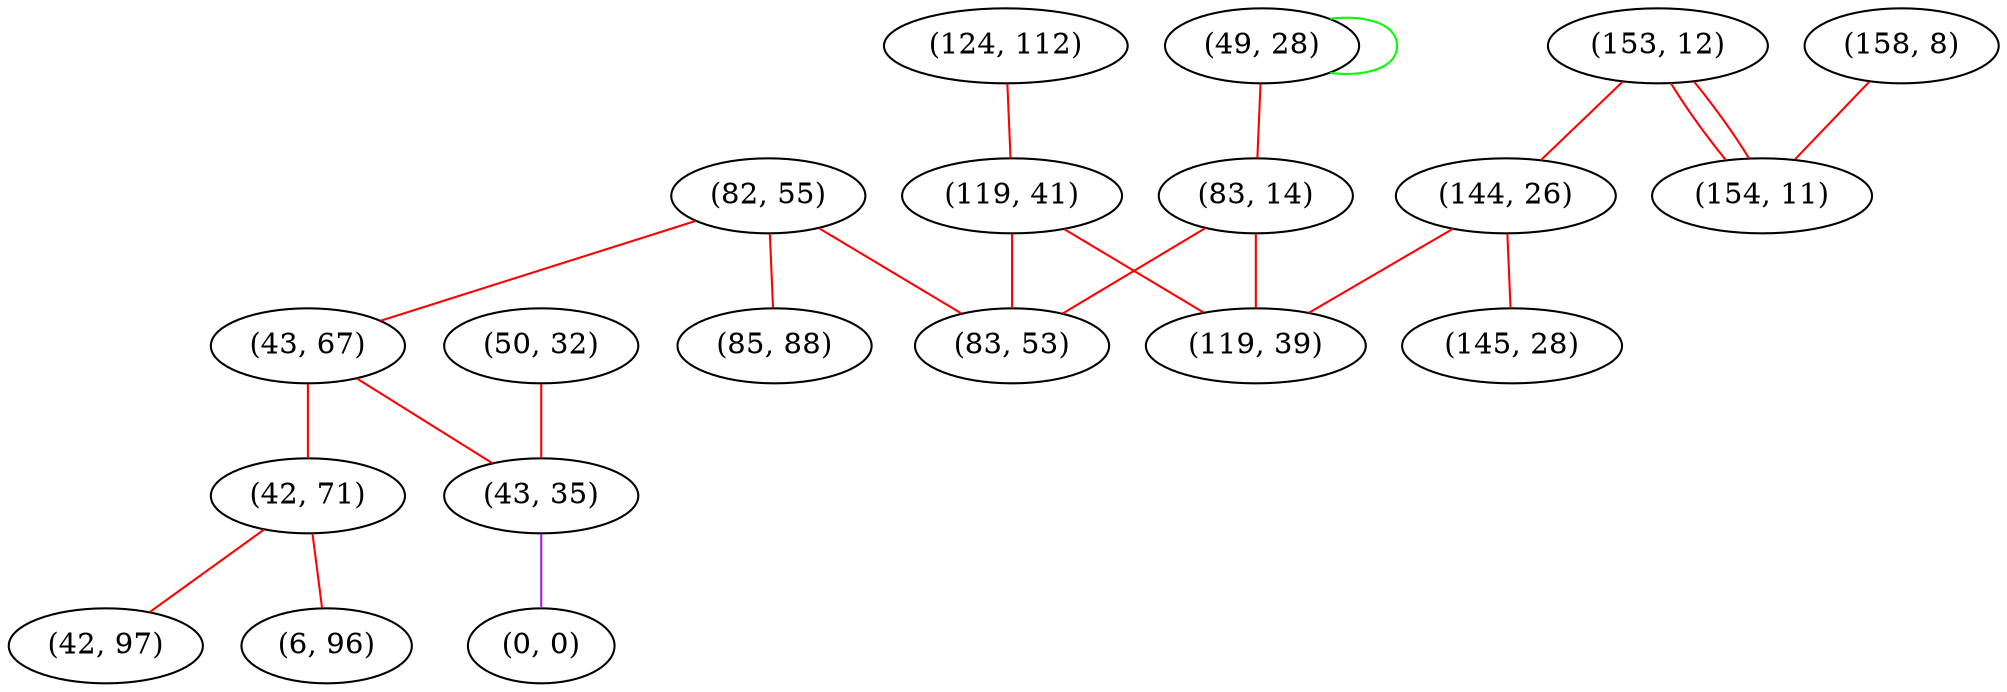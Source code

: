 graph "" {
"(82, 55)";
"(50, 32)";
"(153, 12)";
"(49, 28)";
"(43, 67)";
"(124, 112)";
"(42, 71)";
"(158, 8)";
"(43, 35)";
"(83, 14)";
"(6, 96)";
"(0, 0)";
"(154, 11)";
"(144, 26)";
"(42, 97)";
"(145, 28)";
"(119, 41)";
"(119, 39)";
"(85, 88)";
"(83, 53)";
"(82, 55)" -- "(43, 67)"  [color=red, key=0, weight=1];
"(82, 55)" -- "(85, 88)"  [color=red, key=0, weight=1];
"(82, 55)" -- "(83, 53)"  [color=red, key=0, weight=1];
"(50, 32)" -- "(43, 35)"  [color=red, key=0, weight=1];
"(153, 12)" -- "(154, 11)"  [color=red, key=0, weight=1];
"(153, 12)" -- "(154, 11)"  [color=red, key=1, weight=1];
"(153, 12)" -- "(144, 26)"  [color=red, key=0, weight=1];
"(49, 28)" -- "(49, 28)"  [color=green, key=0, weight=2];
"(49, 28)" -- "(83, 14)"  [color=red, key=0, weight=1];
"(43, 67)" -- "(42, 71)"  [color=red, key=0, weight=1];
"(43, 67)" -- "(43, 35)"  [color=red, key=0, weight=1];
"(124, 112)" -- "(119, 41)"  [color=red, key=0, weight=1];
"(42, 71)" -- "(6, 96)"  [color=red, key=0, weight=1];
"(42, 71)" -- "(42, 97)"  [color=red, key=0, weight=1];
"(158, 8)" -- "(154, 11)"  [color=red, key=0, weight=1];
"(43, 35)" -- "(0, 0)"  [color=purple, key=0, weight=4];
"(83, 14)" -- "(119, 39)"  [color=red, key=0, weight=1];
"(83, 14)" -- "(83, 53)"  [color=red, key=0, weight=1];
"(144, 26)" -- "(119, 39)"  [color=red, key=0, weight=1];
"(144, 26)" -- "(145, 28)"  [color=red, key=0, weight=1];
"(119, 41)" -- "(119, 39)"  [color=red, key=0, weight=1];
"(119, 41)" -- "(83, 53)"  [color=red, key=0, weight=1];
}
